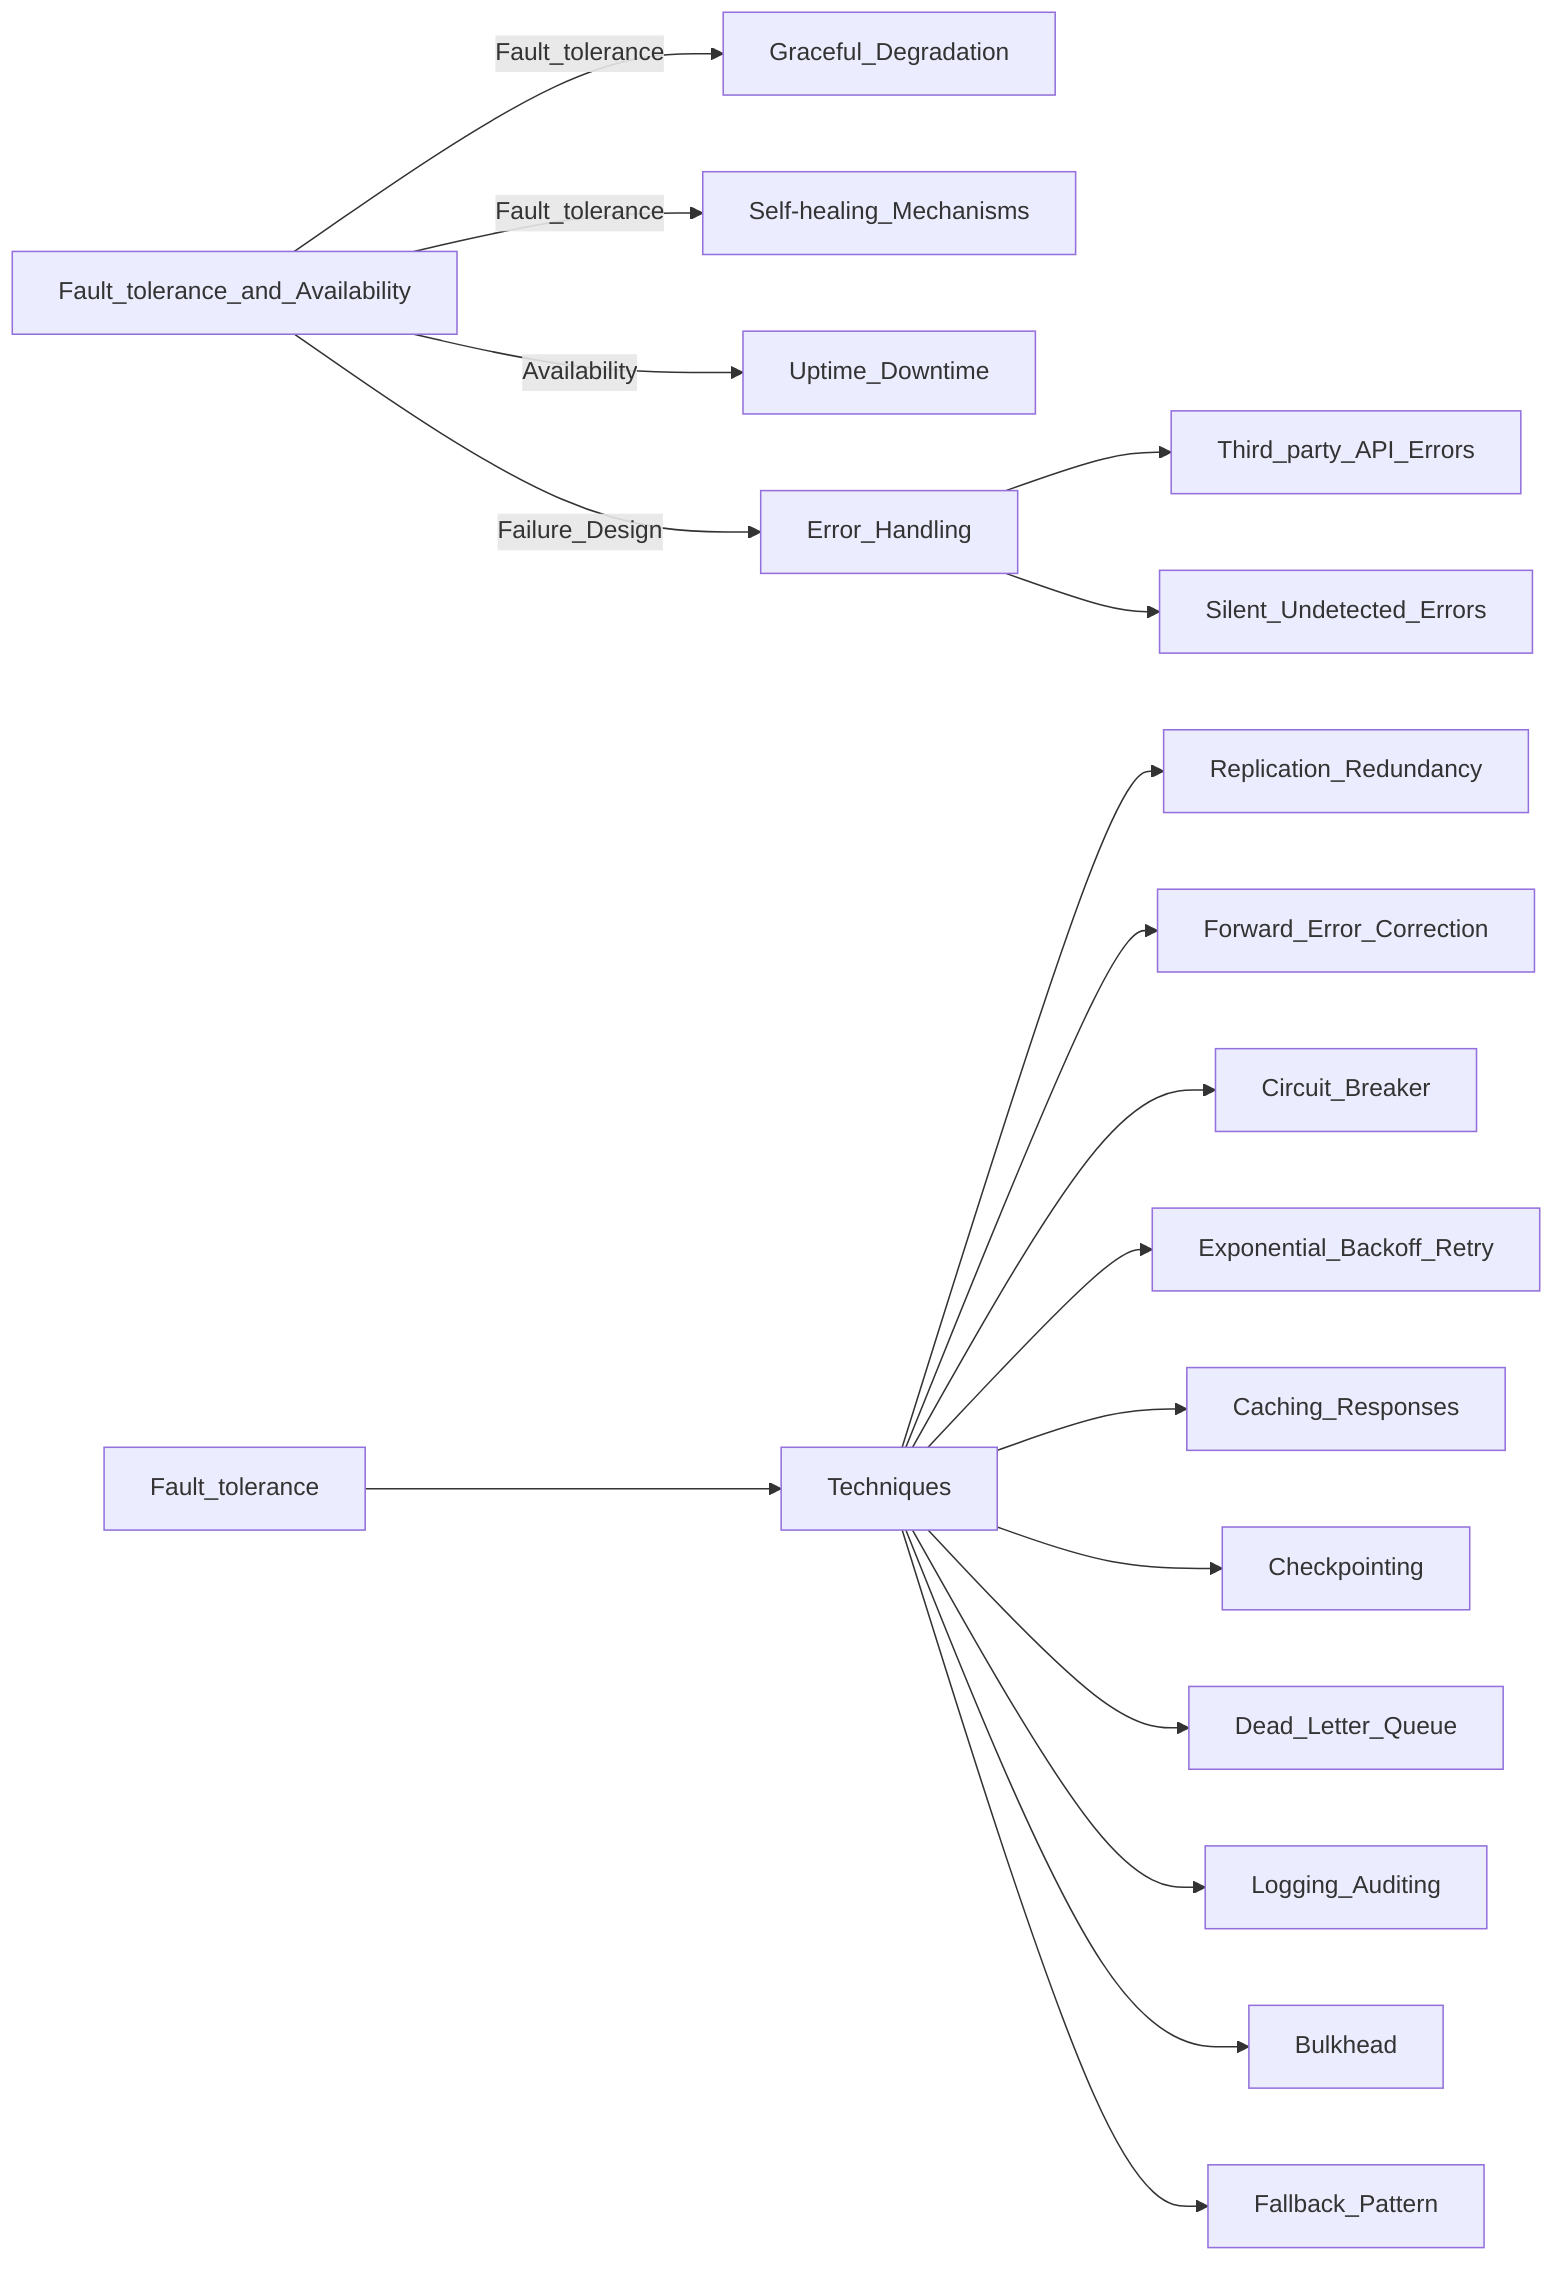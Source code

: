 graph LR;
    Fault_tolerance_and_Availability --> |Fault_tolerance| Graceful_Degradation;
    Fault_tolerance_and_Availability --> |Fault_tolerance| Self-healing_Mechanisms;
    Fault_tolerance_and_Availability --> |Availability| Uptime_Downtime;
    Fault_tolerance_and_Availability --> |Failure_Design| Error_Handling;
    Error_Handling --> Third_party_API_Errors;
    Error_Handling --> Silent_Undetected_Errors;
    Fault_tolerance --> Techniques;
    Techniques --> Replication_Redundancy;
    Techniques --> Forward_Error_Correction;
    Techniques --> Circuit_Breaker;
    Techniques --> Exponential_Backoff_Retry;
    Techniques --> Caching_Responses;
    Techniques --> Checkpointing;
    Techniques --> Dead_Letter_Queue;
    Techniques --> Logging_Auditing;
    Techniques --> Bulkhead;
    Techniques --> Fallback_Pattern;